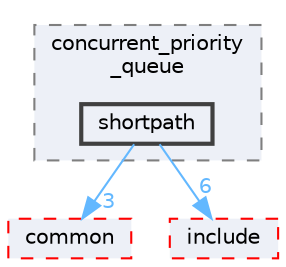 digraph "external/taskflow/3rd-party/tbb/examples/concurrent_priority_queue/shortpath"
{
 // LATEX_PDF_SIZE
  bgcolor="transparent";
  edge [fontname=Helvetica,fontsize=10,labelfontname=Helvetica,labelfontsize=10];
  node [fontname=Helvetica,fontsize=10,shape=box,height=0.2,width=0.4];
  compound=true
  subgraph clusterdir_21dcc382a9b36572392858b964cf58fd {
    graph [ bgcolor="#edf0f7", pencolor="grey50", label="concurrent_priority\l_queue", fontname=Helvetica,fontsize=10 style="filled,dashed", URL="dir_21dcc382a9b36572392858b964cf58fd.html",tooltip=""]
  dir_95b7f6c57c5e28e3184fded01c9e633c [label="shortpath", fillcolor="#edf0f7", color="grey25", style="filled,bold", URL="dir_95b7f6c57c5e28e3184fded01c9e633c.html",tooltip=""];
  }
  dir_54703c436fa5ff1ab20c927331cf8a3a [label="common", fillcolor="#edf0f7", color="red", style="filled,dashed", URL="dir_54703c436fa5ff1ab20c927331cf8a3a.html",tooltip=""];
  dir_9a108c806b4257aefe6c62ce1f799fad [label="include", fillcolor="#edf0f7", color="red", style="filled,dashed", URL="dir_9a108c806b4257aefe6c62ce1f799fad.html",tooltip=""];
  dir_95b7f6c57c5e28e3184fded01c9e633c->dir_54703c436fa5ff1ab20c927331cf8a3a [headlabel="3", labeldistance=1.5 headhref="dir_000657_000148.html" href="dir_000657_000148.html" color="steelblue1" fontcolor="steelblue1"];
  dir_95b7f6c57c5e28e3184fded01c9e633c->dir_9a108c806b4257aefe6c62ce1f799fad [headlabel="6", labeldistance=1.5 headhref="dir_000657_000389.html" href="dir_000657_000389.html" color="steelblue1" fontcolor="steelblue1"];
}
